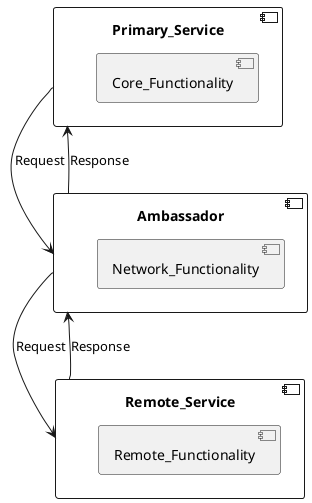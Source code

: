 @startuml

component "Primary_Service" {
    [Core_Functionality]
}

component "Ambassador" {
    [Network_Functionality]
}

component "Remote_Service" {
    [Remote_Functionality]
}

Primary_Service --> Ambassador: Request
Ambassador --> Primary_Service: Response
Ambassador --> Remote_Service: Request
Remote_Service --> Ambassador: Response

@enduml